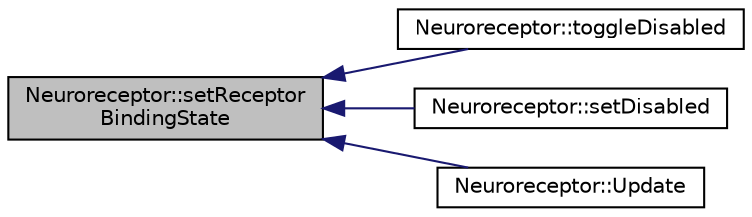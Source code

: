 digraph "Neuroreceptor::setReceptorBindingState"
{
  edge [fontname="Helvetica",fontsize="10",labelfontname="Helvetica",labelfontsize="10"];
  node [fontname="Helvetica",fontsize="10",shape=record];
  rankdir="LR";
  Node1 [label="Neuroreceptor::setReceptor\lBindingState",height=0.2,width=0.4,color="black", fillcolor="grey75", style="filled", fontcolor="black"];
  Node1 -> Node2 [dir="back",color="midnightblue",fontsize="10",style="solid",fontname="Helvetica"];
  Node2 [label="Neuroreceptor::toggleDisabled",height=0.2,width=0.4,color="black", fillcolor="white", style="filled",URL="$class_neuroreceptor.html#a74b6414df7e1c3cfcab96641f5d5400a"];
  Node1 -> Node3 [dir="back",color="midnightblue",fontsize="10",style="solid",fontname="Helvetica"];
  Node3 [label="Neuroreceptor::setDisabled",height=0.2,width=0.4,color="black", fillcolor="white", style="filled",URL="$class_neuroreceptor.html#a5e0d2eaa6d8a9d9b5e4f59bd19b7e432"];
  Node1 -> Node4 [dir="back",color="midnightblue",fontsize="10",style="solid",fontname="Helvetica"];
  Node4 [label="Neuroreceptor::Update",height=0.2,width=0.4,color="black", fillcolor="white", style="filled",URL="$class_neuroreceptor.html#a9f99a967963af17599a6d36159e2abb9"];
}
